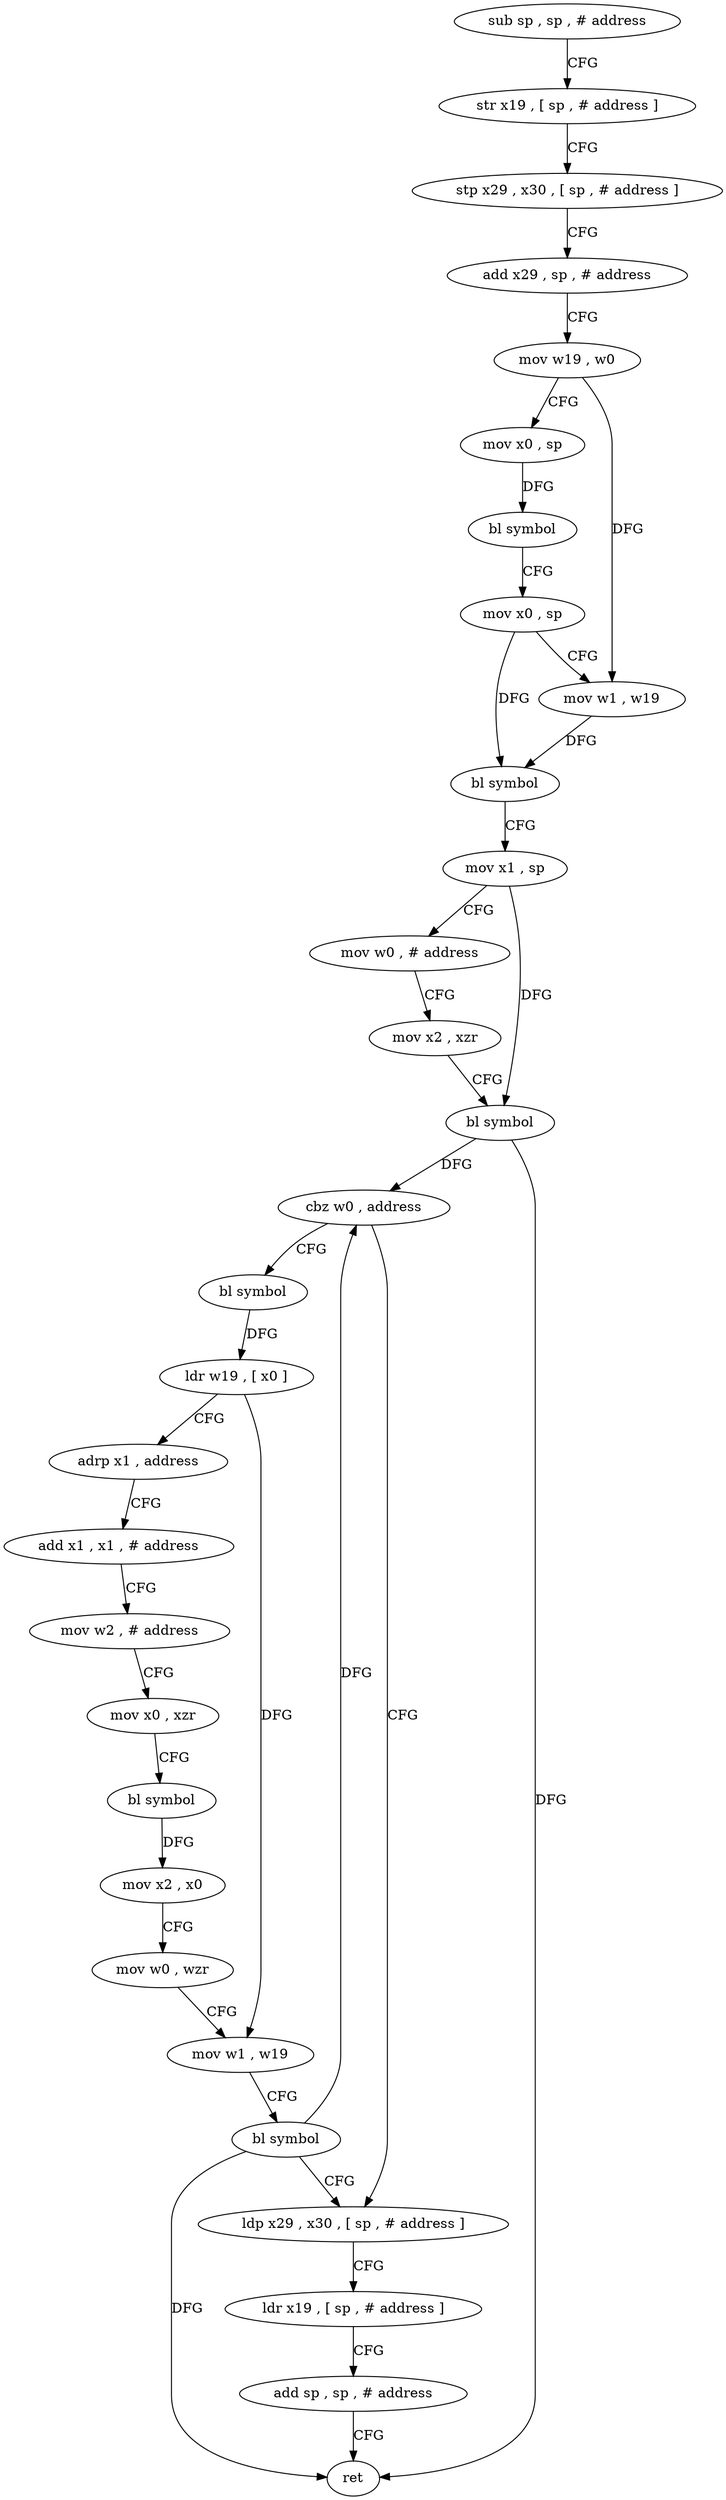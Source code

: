 digraph "func" {
"4203884" [label = "sub sp , sp , # address" ]
"4203888" [label = "str x19 , [ sp , # address ]" ]
"4203892" [label = "stp x29 , x30 , [ sp , # address ]" ]
"4203896" [label = "add x29 , sp , # address" ]
"4203900" [label = "mov w19 , w0" ]
"4203904" [label = "mov x0 , sp" ]
"4203908" [label = "bl symbol" ]
"4203912" [label = "mov x0 , sp" ]
"4203916" [label = "mov w1 , w19" ]
"4203920" [label = "bl symbol" ]
"4203924" [label = "mov x1 , sp" ]
"4203928" [label = "mov w0 , # address" ]
"4203932" [label = "mov x2 , xzr" ]
"4203936" [label = "bl symbol" ]
"4203940" [label = "cbz w0 , address" ]
"4203988" [label = "ldp x29 , x30 , [ sp , # address ]" ]
"4203944" [label = "bl symbol" ]
"4203992" [label = "ldr x19 , [ sp , # address ]" ]
"4203996" [label = "add sp , sp , # address" ]
"4204000" [label = "ret" ]
"4203948" [label = "ldr w19 , [ x0 ]" ]
"4203952" [label = "adrp x1 , address" ]
"4203956" [label = "add x1 , x1 , # address" ]
"4203960" [label = "mov w2 , # address" ]
"4203964" [label = "mov x0 , xzr" ]
"4203968" [label = "bl symbol" ]
"4203972" [label = "mov x2 , x0" ]
"4203976" [label = "mov w0 , wzr" ]
"4203980" [label = "mov w1 , w19" ]
"4203984" [label = "bl symbol" ]
"4203884" -> "4203888" [ label = "CFG" ]
"4203888" -> "4203892" [ label = "CFG" ]
"4203892" -> "4203896" [ label = "CFG" ]
"4203896" -> "4203900" [ label = "CFG" ]
"4203900" -> "4203904" [ label = "CFG" ]
"4203900" -> "4203916" [ label = "DFG" ]
"4203904" -> "4203908" [ label = "DFG" ]
"4203908" -> "4203912" [ label = "CFG" ]
"4203912" -> "4203916" [ label = "CFG" ]
"4203912" -> "4203920" [ label = "DFG" ]
"4203916" -> "4203920" [ label = "DFG" ]
"4203920" -> "4203924" [ label = "CFG" ]
"4203924" -> "4203928" [ label = "CFG" ]
"4203924" -> "4203936" [ label = "DFG" ]
"4203928" -> "4203932" [ label = "CFG" ]
"4203932" -> "4203936" [ label = "CFG" ]
"4203936" -> "4203940" [ label = "DFG" ]
"4203936" -> "4204000" [ label = "DFG" ]
"4203940" -> "4203988" [ label = "CFG" ]
"4203940" -> "4203944" [ label = "CFG" ]
"4203988" -> "4203992" [ label = "CFG" ]
"4203944" -> "4203948" [ label = "DFG" ]
"4203992" -> "4203996" [ label = "CFG" ]
"4203996" -> "4204000" [ label = "CFG" ]
"4203948" -> "4203952" [ label = "CFG" ]
"4203948" -> "4203980" [ label = "DFG" ]
"4203952" -> "4203956" [ label = "CFG" ]
"4203956" -> "4203960" [ label = "CFG" ]
"4203960" -> "4203964" [ label = "CFG" ]
"4203964" -> "4203968" [ label = "CFG" ]
"4203968" -> "4203972" [ label = "DFG" ]
"4203972" -> "4203976" [ label = "CFG" ]
"4203976" -> "4203980" [ label = "CFG" ]
"4203980" -> "4203984" [ label = "CFG" ]
"4203984" -> "4203988" [ label = "CFG" ]
"4203984" -> "4203940" [ label = "DFG" ]
"4203984" -> "4204000" [ label = "DFG" ]
}
